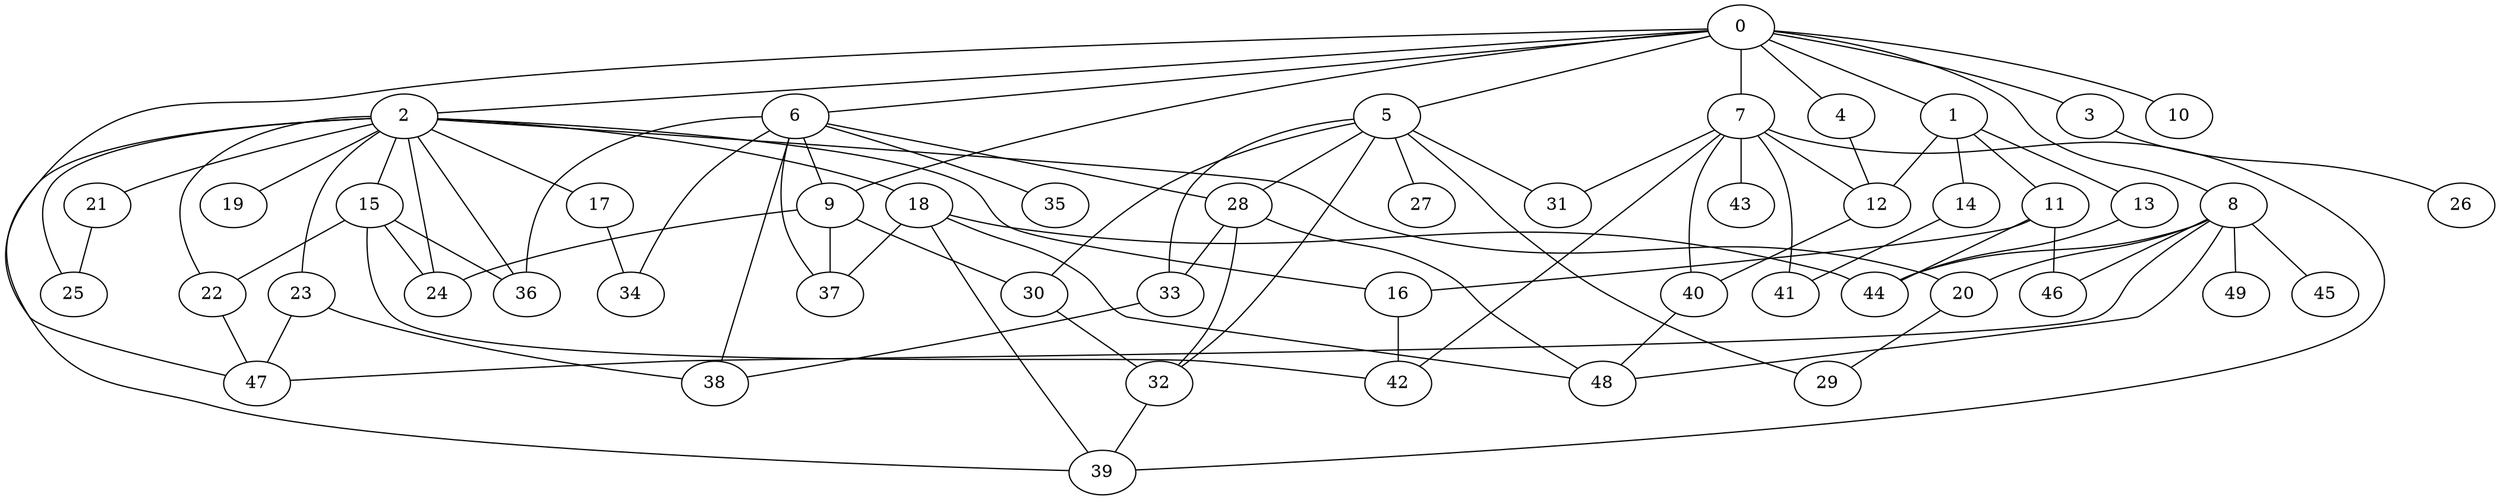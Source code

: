 
graph graphname {
    0 -- 1
0 -- 2
0 -- 3
0 -- 4
0 -- 5
0 -- 6
0 -- 7
0 -- 8
0 -- 9
0 -- 10
0 -- 47
1 -- 11
1 -- 12
1 -- 13
1 -- 14
2 -- 15
2 -- 16
2 -- 17
2 -- 18
2 -- 19
2 -- 20
2 -- 21
2 -- 22
2 -- 23
2 -- 24
2 -- 25
2 -- 39
2 -- 36
3 -- 26
4 -- 12
5 -- 32
5 -- 33
5 -- 27
5 -- 28
5 -- 29
5 -- 30
5 -- 31
6 -- 34
6 -- 35
6 -- 36
6 -- 37
6 -- 38
6 -- 9
6 -- 28
7 -- 39
7 -- 40
7 -- 41
7 -- 42
7 -- 43
7 -- 12
7 -- 31
8 -- 44
8 -- 45
8 -- 46
8 -- 47
8 -- 48
8 -- 49
8 -- 20
9 -- 37
9 -- 30
9 -- 24
11 -- 16
11 -- 46
11 -- 44
12 -- 40
13 -- 44
14 -- 41
15 -- 22
15 -- 36
15 -- 42
15 -- 24
16 -- 42
17 -- 34
18 -- 37
18 -- 48
18 -- 39
18 -- 44
20 -- 29
21 -- 25
22 -- 47
23 -- 47
23 -- 38
28 -- 48
28 -- 32
28 -- 33
30 -- 32
32 -- 39
33 -- 38
40 -- 48

}
